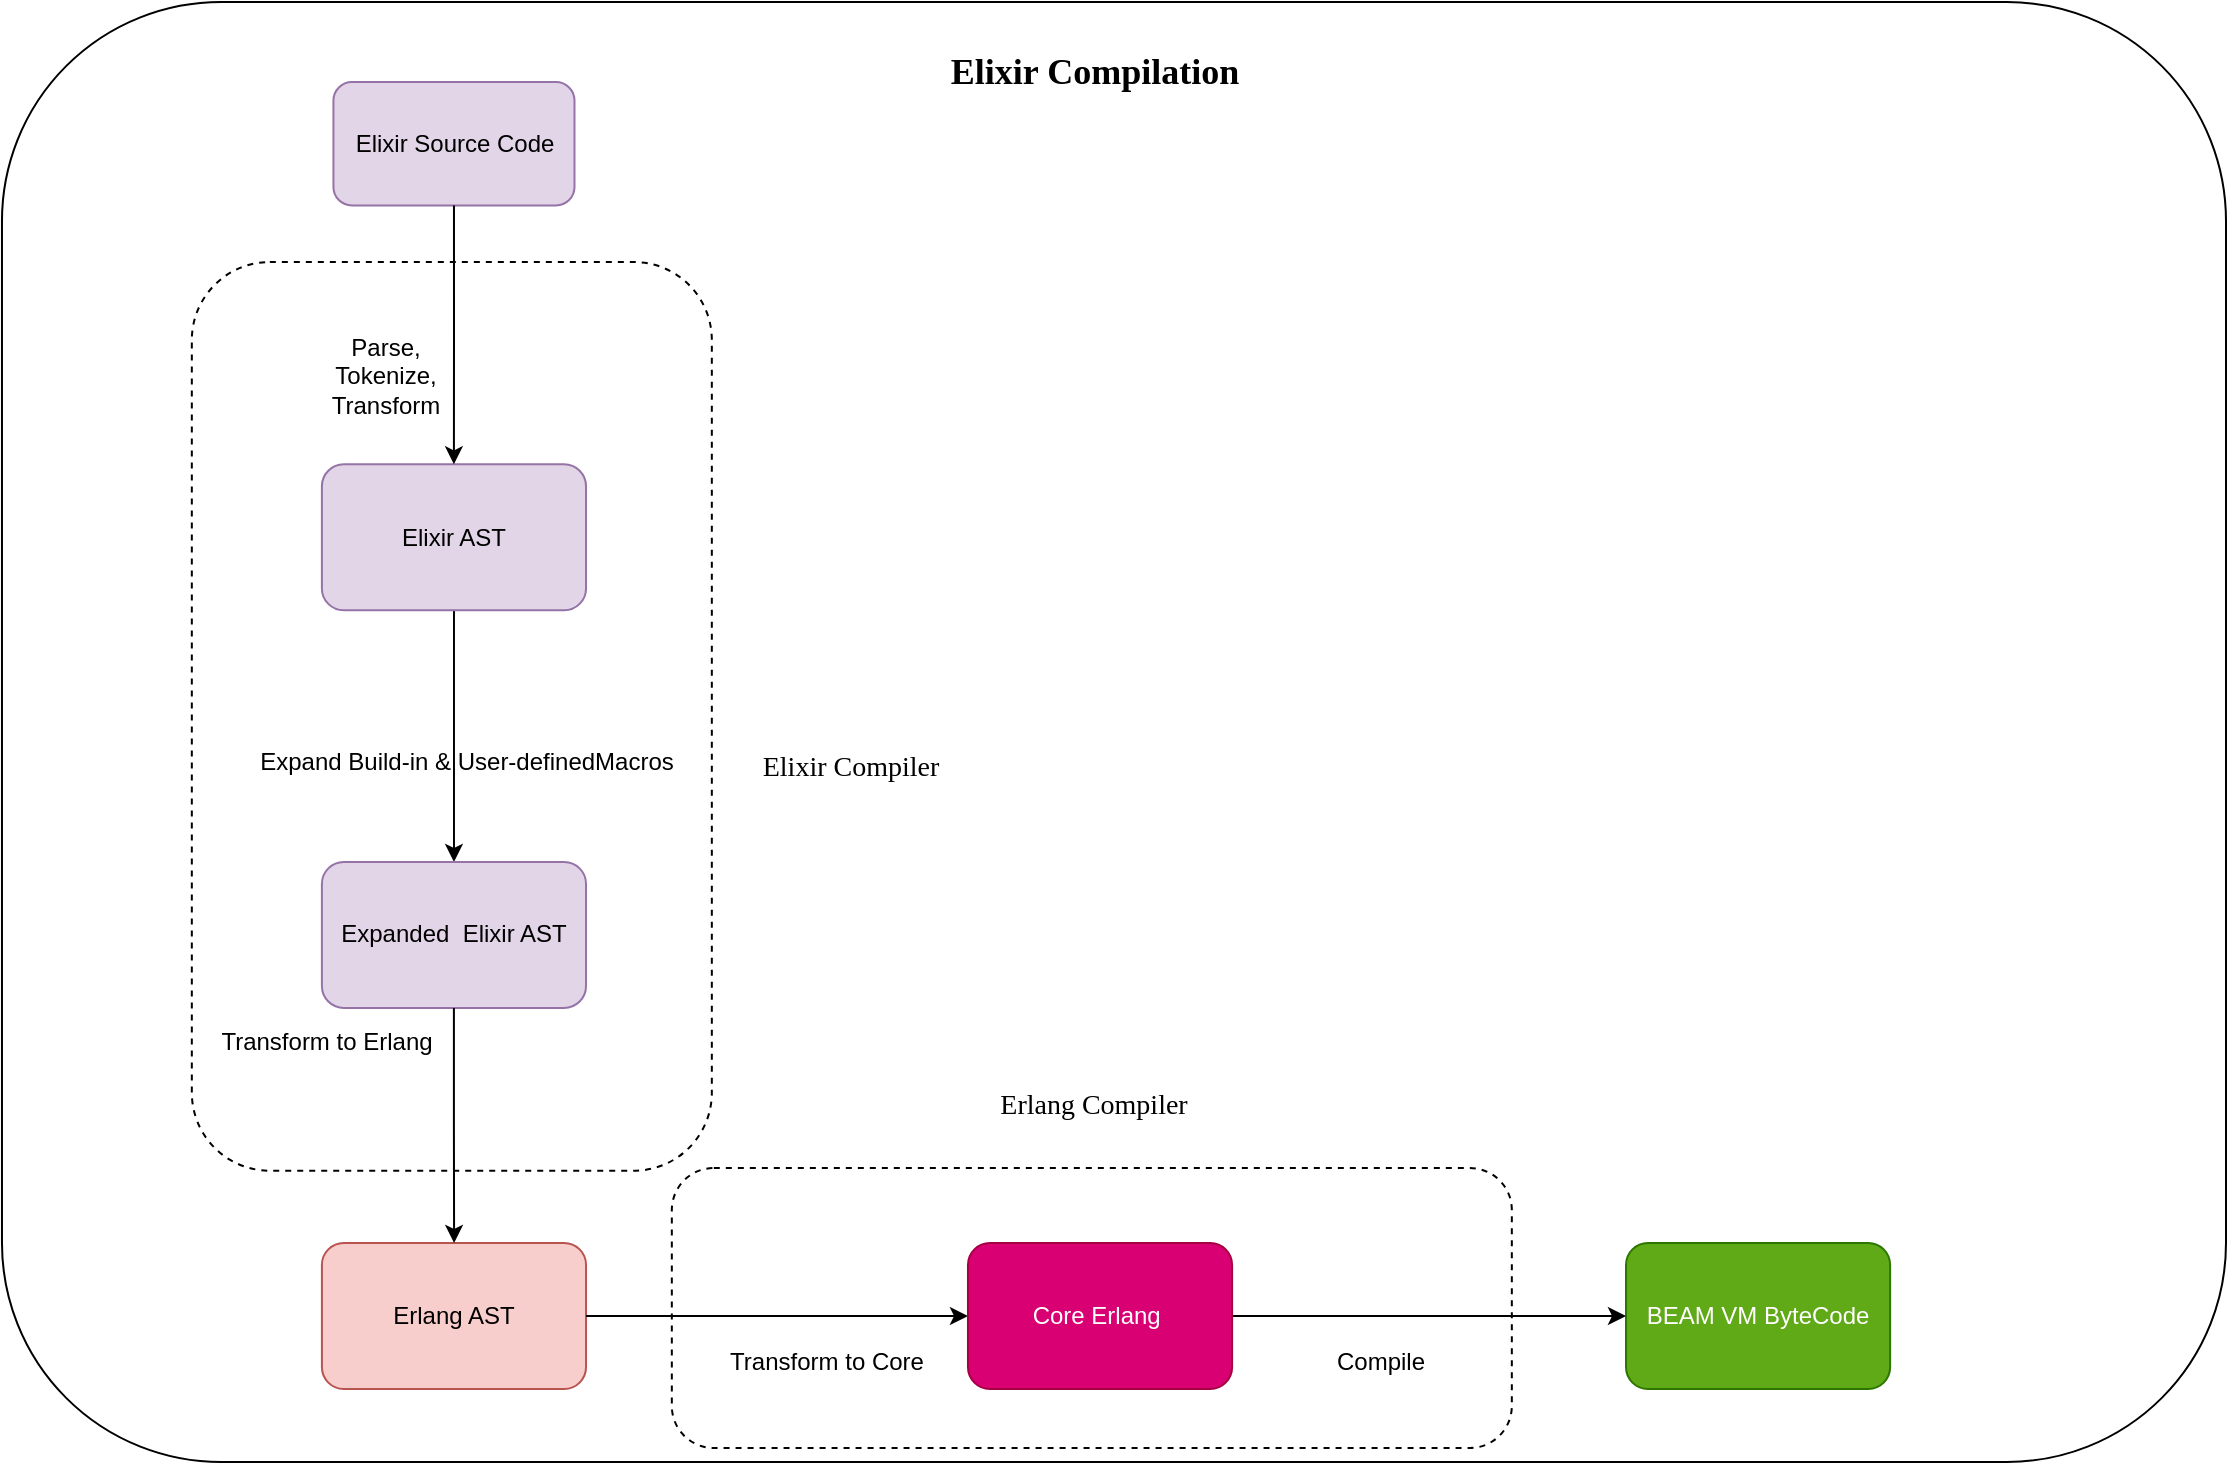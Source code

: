 <mxfile version="14.9.6" type="device"><diagram id="_9Cj1nYagm-Ble7xum5w" name="第 1 页"><mxGraphModel dx="1298" dy="816" grid="0" gridSize="10" guides="1" tooltips="1" connect="1" arrows="1" fold="1" page="1" pageScale="1" pageWidth="1654" pageHeight="2336" math="0" shadow="0"><root><mxCell id="0"/><mxCell id="1" parent="0"/><mxCell id="7htqPOPsrVL299HLhe42-22" value="" style="group" vertex="1" connectable="0" parent="1"><mxGeometry x="140" y="130" width="1080" height="730" as="geometry"/></mxCell><mxCell id="7htqPOPsrVL299HLhe42-1" value="" style="rounded=1;whiteSpace=wrap;html=1;" vertex="1" parent="7htqPOPsrVL299HLhe42-22"><mxGeometry x="-32.01" width="1112.01" height="730" as="geometry"/></mxCell><mxCell id="7htqPOPsrVL299HLhe42-18" value="" style="rounded=1;whiteSpace=wrap;html=1;dashed=1;" vertex="1" parent="7htqPOPsrVL299HLhe42-22"><mxGeometry x="62.915" y="130" width="260" height="454.37" as="geometry"/></mxCell><mxCell id="7htqPOPsrVL299HLhe42-24" value="&lt;font face=&quot;Georgia&quot; style=&quot;font-size: 14px&quot;&gt;Erlang Compiler&lt;/font&gt;" style="text;html=1;strokeColor=none;fillColor=none;align=center;verticalAlign=middle;whiteSpace=wrap;rounded=0;dashed=1;" vertex="1" parent="7htqPOPsrVL299HLhe42-22"><mxGeometry x="445.175" y="540" width="137.872" height="24.333" as="geometry"/></mxCell><mxCell id="7htqPOPsrVL299HLhe42-21" value="" style="group" vertex="1" connectable="0" parent="7htqPOPsrVL299HLhe42-22"><mxGeometry x="62.915" y="73" width="759.386" height="650" as="geometry"/></mxCell><mxCell id="7htqPOPsrVL299HLhe42-34" style="edgeStyle=orthogonalEdgeStyle;rounded=0;orthogonalLoop=1;jettySize=auto;html=1;" edge="1" parent="7htqPOPsrVL299HLhe42-21" source="7htqPOPsrVL299HLhe42-4" target="7htqPOPsrVL299HLhe42-5"><mxGeometry relative="1" as="geometry"/></mxCell><mxCell id="7htqPOPsrVL299HLhe42-4" value="Elixir AST" style="rounded=1;whiteSpace=wrap;html=1;fillColor=#e1d5e7;strokeColor=#9673a6;" vertex="1" parent="7htqPOPsrVL299HLhe42-21"><mxGeometry x="65.034" y="158.167" width="132.067" height="73" as="geometry"/></mxCell><mxCell id="7htqPOPsrVL299HLhe42-5" value="Expanded&amp;nbsp; Elixir AST" style="rounded=1;whiteSpace=wrap;html=1;fillColor=#e1d5e7;strokeColor=#9673a6;" vertex="1" parent="7htqPOPsrVL299HLhe42-21"><mxGeometry x="65.034" y="356.996" width="132.067" height="73" as="geometry"/></mxCell><mxCell id="7htqPOPsrVL299HLhe42-23" value="&lt;font face=&quot;Georgia&quot; style=&quot;font-size: 14px&quot;&gt;Elixir Compiler&lt;/font&gt;" style="text;html=1;strokeColor=none;fillColor=none;align=center;verticalAlign=middle;whiteSpace=wrap;rounded=0;dashed=1;" vertex="1" parent="7htqPOPsrVL299HLhe42-21"><mxGeometry x="270.612" y="298.08" width="117.352" height="24.333" as="geometry"/></mxCell><mxCell id="7htqPOPsrVL299HLhe42-36" value="Expand Build-in &amp;amp; User-definedMacros" style="text;html=1;align=center;verticalAlign=middle;resizable=0;points=[];autosize=1;strokeColor=none;" vertex="1" parent="7htqPOPsrVL299HLhe42-21"><mxGeometry x="27.085" y="297" width="220" height="20" as="geometry"/></mxCell><mxCell id="7htqPOPsrVL299HLhe42-38" value="" style="rounded=1;whiteSpace=wrap;html=1;dashed=1;" vertex="1" parent="7htqPOPsrVL299HLhe42-21"><mxGeometry x="240" y="510" width="420" height="140" as="geometry"/></mxCell><mxCell id="7htqPOPsrVL299HLhe42-39" value="Transform to Core" style="text;html=1;align=center;verticalAlign=middle;resizable=0;points=[];autosize=1;strokeColor=none;" vertex="1" parent="7htqPOPsrVL299HLhe42-21"><mxGeometry x="262.135" y="597" width="110" height="20" as="geometry"/></mxCell><mxCell id="7htqPOPsrVL299HLhe42-26" value="&lt;font style=&quot;font-size: 12px&quot;&gt;Parse,&lt;br&gt;Tokenize,&lt;br&gt;Transform&lt;/font&gt;" style="text;html=1;strokeColor=none;fillColor=none;align=center;verticalAlign=middle;whiteSpace=wrap;rounded=0;dashed=1;" vertex="1" parent="7htqPOPsrVL299HLhe42-21"><mxGeometry x="-32.92" y="77.003" width="259.901" height="73" as="geometry"/></mxCell><mxCell id="7htqPOPsrVL299HLhe42-40" value="Compile" style="text;html=1;align=center;verticalAlign=middle;resizable=0;points=[];autosize=1;strokeColor=none;" vertex="1" parent="7htqPOPsrVL299HLhe42-21"><mxGeometry x="564.085" y="597" width="60" height="20" as="geometry"/></mxCell><mxCell id="7htqPOPsrVL299HLhe42-3" value="Elixir Source Code" style="rounded=1;whiteSpace=wrap;html=1;fillColor=#e1d5e7;strokeColor=#9673a6;" vertex="1" parent="7htqPOPsrVL299HLhe42-22"><mxGeometry x="133.721" y="40.005" width="120.527" height="61.69" as="geometry"/></mxCell><mxCell id="7htqPOPsrVL299HLhe42-9" style="edgeStyle=orthogonalEdgeStyle;rounded=0;orthogonalLoop=1;jettySize=auto;html=1;exitX=0.5;exitY=1;exitDx=0;exitDy=0;" edge="1" parent="7htqPOPsrVL299HLhe42-22" source="7htqPOPsrVL299HLhe42-3" target="7htqPOPsrVL299HLhe42-4"><mxGeometry relative="1" as="geometry"/></mxCell><mxCell id="7htqPOPsrVL299HLhe42-8" value="BEAM VM ByteCode" style="rounded=1;whiteSpace=wrap;html=1;fillColor=#60a917;strokeColor=#2D7600;fontColor=#ffffff;" vertex="1" parent="7htqPOPsrVL299HLhe42-22"><mxGeometry x="780.002" y="620.498" width="132.067" height="73" as="geometry"/></mxCell><mxCell id="7htqPOPsrVL299HLhe42-13" value="" style="edgeStyle=orthogonalEdgeStyle;rounded=0;orthogonalLoop=1;jettySize=auto;html=1;" edge="1" parent="7htqPOPsrVL299HLhe42-22" source="7htqPOPsrVL299HLhe42-7" target="7htqPOPsrVL299HLhe42-8"><mxGeometry relative="1" as="geometry"/></mxCell><mxCell id="7htqPOPsrVL299HLhe42-6" value="Erlang AST" style="rounded=1;whiteSpace=wrap;html=1;fillColor=#f8cecc;strokeColor=#b85450;" vertex="1" parent="7htqPOPsrVL299HLhe42-22"><mxGeometry x="127.954" y="620.498" width="132.067" height="73" as="geometry"/></mxCell><mxCell id="7htqPOPsrVL299HLhe42-12" value="" style="edgeStyle=orthogonalEdgeStyle;rounded=0;orthogonalLoop=1;jettySize=auto;html=1;" edge="1" parent="7htqPOPsrVL299HLhe42-22" source="7htqPOPsrVL299HLhe42-6" target="7htqPOPsrVL299HLhe42-7"><mxGeometry relative="1" as="geometry"/></mxCell><mxCell id="7htqPOPsrVL299HLhe42-35" value="" style="edgeStyle=orthogonalEdgeStyle;rounded=0;orthogonalLoop=1;jettySize=auto;html=1;" edge="1" parent="7htqPOPsrVL299HLhe42-22" source="7htqPOPsrVL299HLhe42-5" target="7htqPOPsrVL299HLhe42-6"><mxGeometry relative="1" as="geometry"/></mxCell><mxCell id="7htqPOPsrVL299HLhe42-7" value="Core Erlang&amp;nbsp;" style="rounded=1;whiteSpace=wrap;html=1;fillColor=#d80073;strokeColor=#A50040;fontColor=#ffffff;" vertex="1" parent="7htqPOPsrVL299HLhe42-22"><mxGeometry x="450.985" y="620.498" width="132.067" height="73" as="geometry"/></mxCell><mxCell id="7htqPOPsrVL299HLhe42-43" value="&lt;h2&gt;&lt;font face=&quot;Georgia&quot;&gt;Elixir Compilation&lt;/font&gt;&lt;/h2&gt;" style="text;html=1;align=center;verticalAlign=middle;resizable=0;points=[];autosize=1;strokeColor=none;" vertex="1" parent="7htqPOPsrVL299HLhe42-22"><mxGeometry x="419.11" y="10" width="190" height="50" as="geometry"/></mxCell><mxCell id="7htqPOPsrVL299HLhe42-37" value="Transform to Erlang" style="text;html=1;align=center;verticalAlign=middle;resizable=0;points=[];autosize=1;strokeColor=none;" vertex="1" parent="1"><mxGeometry x="210" y="640" width="120" height="20" as="geometry"/></mxCell></root></mxGraphModel></diagram></mxfile>